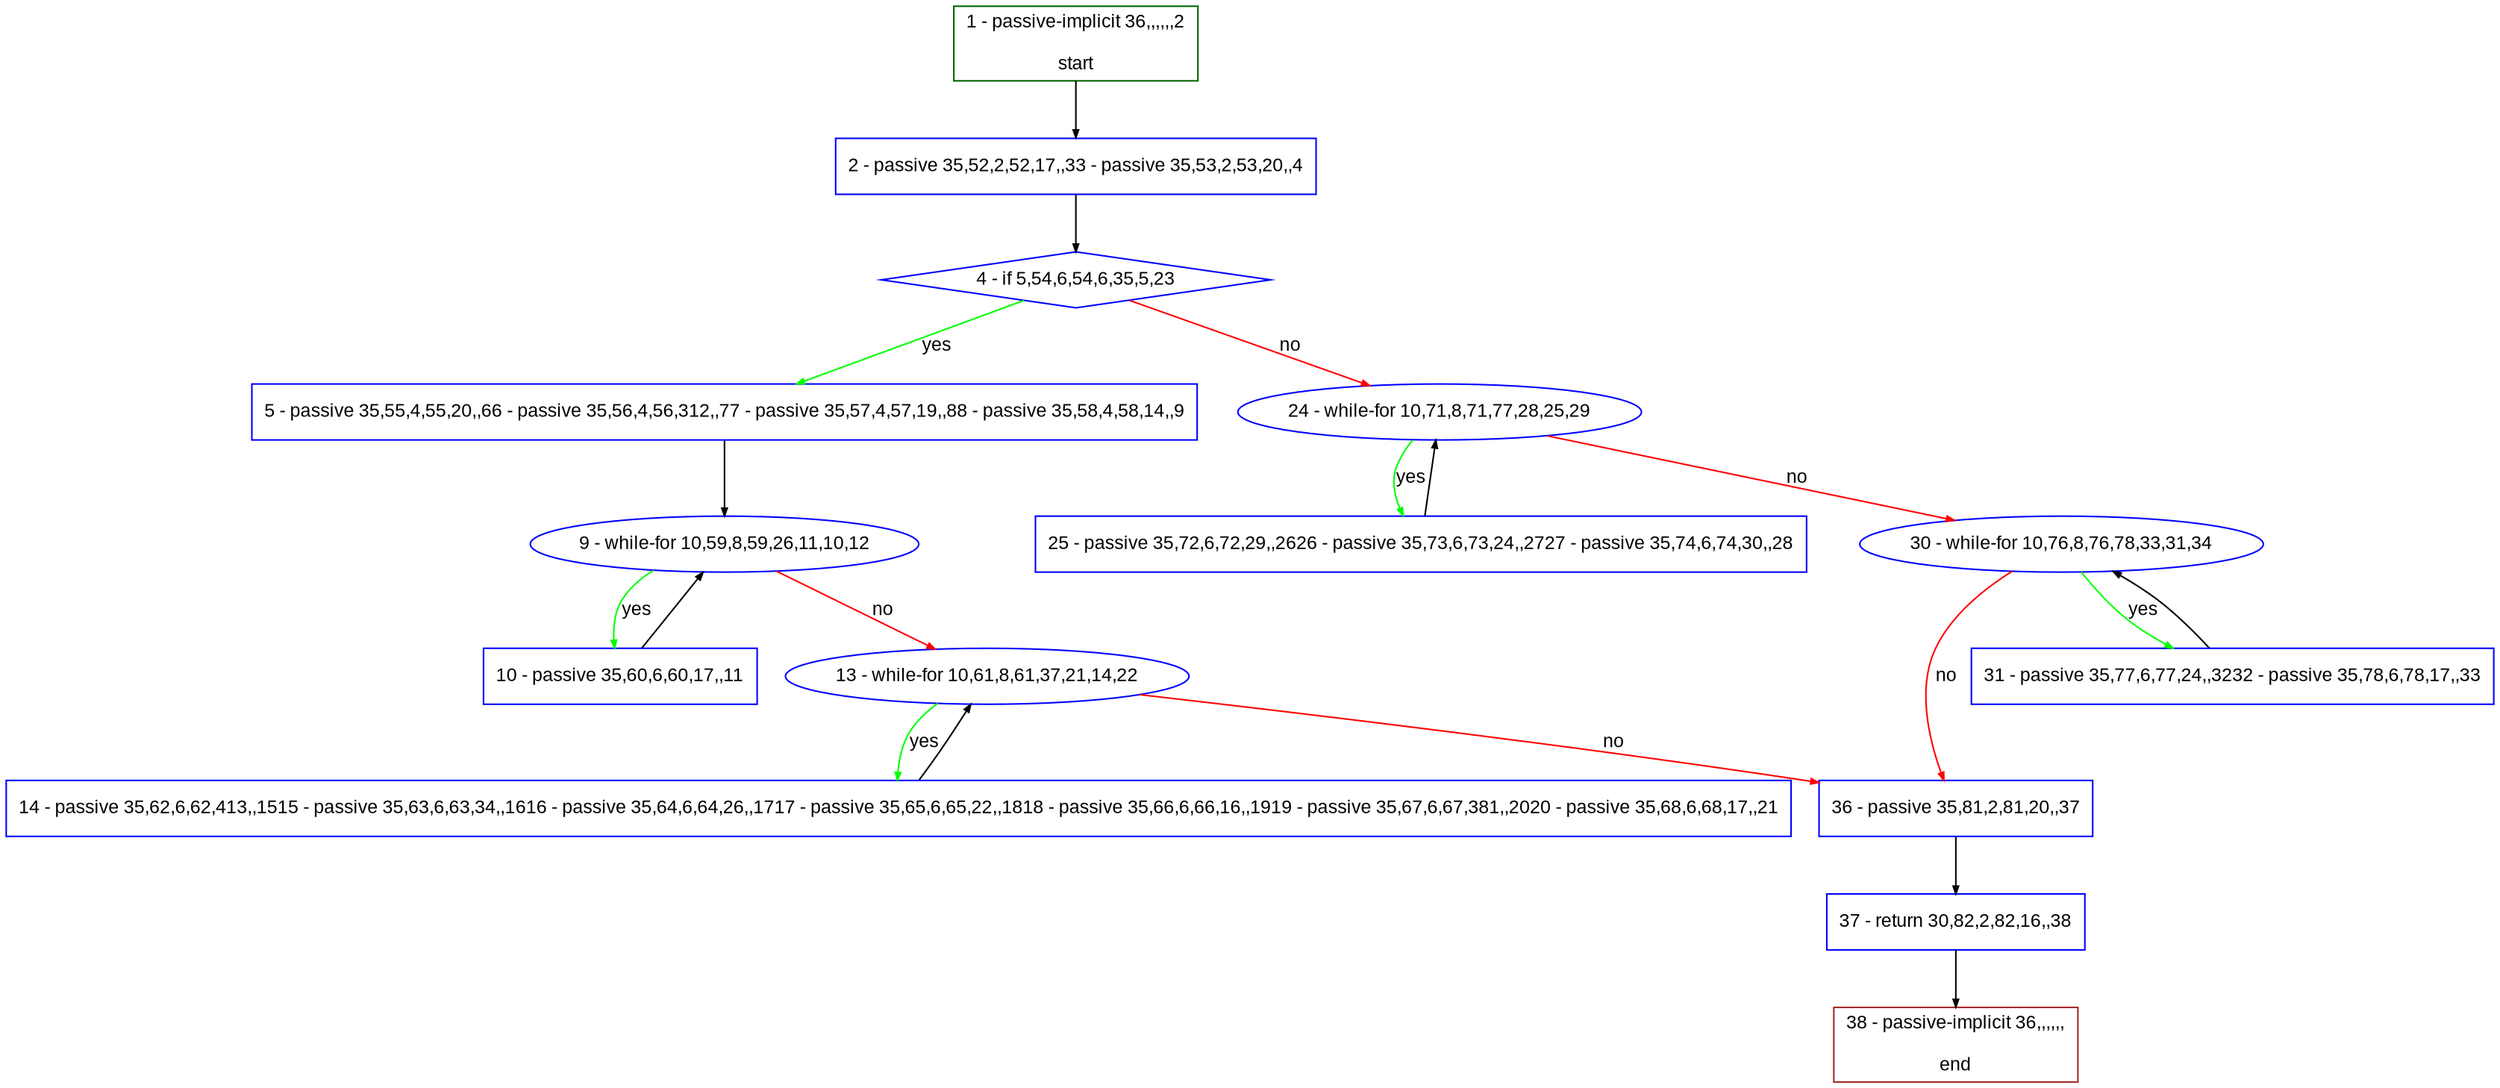 digraph "" {
  graph [pack="true", label="", fontsize="12", packmode="clust", fontname="Arial", fillcolor="#FFFFCC", bgcolor="white", style="rounded,filled", compound="true"];
  node [node_initialized="no", label="", color="grey", fontsize="12", fillcolor="white", fontname="Arial", style="filled", shape="rectangle", compound="true", fixedsize="false"];
  edge [fontcolor="black", arrowhead="normal", arrowtail="none", arrowsize="0.5", ltail="", label="", color="black", fontsize="12", lhead="", fontname="Arial", dir="forward", compound="true"];
  __N1 [label="2 - passive 35,52,2,52,17,,33 - passive 35,53,2,53,20,,4", color="#0000ff", fillcolor="#ffffff", style="filled", shape="box"];
  __N2 [label="1 - passive-implicit 36,,,,,,2\n\nstart", color="#006400", fillcolor="#ffffff", style="filled", shape="box"];
  __N3 [label="4 - if 5,54,6,54,6,35,5,23", color="#0000ff", fillcolor="#ffffff", style="filled", shape="diamond"];
  __N4 [label="5 - passive 35,55,4,55,20,,66 - passive 35,56,4,56,312,,77 - passive 35,57,4,57,19,,88 - passive 35,58,4,58,14,,9", color="#0000ff", fillcolor="#ffffff", style="filled", shape="box"];
  __N5 [label="24 - while-for 10,71,8,71,77,28,25,29", color="#0000ff", fillcolor="#ffffff", style="filled", shape="oval"];
  __N6 [label="9 - while-for 10,59,8,59,26,11,10,12", color="#0000ff", fillcolor="#ffffff", style="filled", shape="oval"];
  __N7 [label="10 - passive 35,60,6,60,17,,11", color="#0000ff", fillcolor="#ffffff", style="filled", shape="box"];
  __N8 [label="13 - while-for 10,61,8,61,37,21,14,22", color="#0000ff", fillcolor="#ffffff", style="filled", shape="oval"];
  __N9 [label="14 - passive 35,62,6,62,413,,1515 - passive 35,63,6,63,34,,1616 - passive 35,64,6,64,26,,1717 - passive 35,65,6,65,22,,1818 - passive 35,66,6,66,16,,1919 - passive 35,67,6,67,381,,2020 - passive 35,68,6,68,17,,21", color="#0000ff", fillcolor="#ffffff", style="filled", shape="box"];
  __N10 [label="36 - passive 35,81,2,81,20,,37", color="#0000ff", fillcolor="#ffffff", style="filled", shape="box"];
  __N11 [label="25 - passive 35,72,6,72,29,,2626 - passive 35,73,6,73,24,,2727 - passive 35,74,6,74,30,,28", color="#0000ff", fillcolor="#ffffff", style="filled", shape="box"];
  __N12 [label="30 - while-for 10,76,8,76,78,33,31,34", color="#0000ff", fillcolor="#ffffff", style="filled", shape="oval"];
  __N13 [label="31 - passive 35,77,6,77,24,,3232 - passive 35,78,6,78,17,,33", color="#0000ff", fillcolor="#ffffff", style="filled", shape="box"];
  __N14 [label="37 - return 30,82,2,82,16,,38", color="#0000ff", fillcolor="#ffffff", style="filled", shape="box"];
  __N15 [label="38 - passive-implicit 36,,,,,,\n\nend", color="#a52a2a", fillcolor="#ffffff", style="filled", shape="box"];
  __N2 -> __N1 [arrowhead="normal", arrowtail="none", color="#000000", label="", dir="forward"];
  __N1 -> __N3 [arrowhead="normal", arrowtail="none", color="#000000", label="", dir="forward"];
  __N3 -> __N4 [arrowhead="normal", arrowtail="none", color="#00ff00", label="yes", dir="forward"];
  __N3 -> __N5 [arrowhead="normal", arrowtail="none", color="#ff0000", label="no", dir="forward"];
  __N4 -> __N6 [arrowhead="normal", arrowtail="none", color="#000000", label="", dir="forward"];
  __N6 -> __N7 [arrowhead="normal", arrowtail="none", color="#00ff00", label="yes", dir="forward"];
  __N7 -> __N6 [arrowhead="normal", arrowtail="none", color="#000000", label="", dir="forward"];
  __N6 -> __N8 [arrowhead="normal", arrowtail="none", color="#ff0000", label="no", dir="forward"];
  __N8 -> __N9 [arrowhead="normal", arrowtail="none", color="#00ff00", label="yes", dir="forward"];
  __N9 -> __N8 [arrowhead="normal", arrowtail="none", color="#000000", label="", dir="forward"];
  __N8 -> __N10 [arrowhead="normal", arrowtail="none", color="#ff0000", label="no", dir="forward"];
  __N5 -> __N11 [arrowhead="normal", arrowtail="none", color="#00ff00", label="yes", dir="forward"];
  __N11 -> __N5 [arrowhead="normal", arrowtail="none", color="#000000", label="", dir="forward"];
  __N5 -> __N12 [arrowhead="normal", arrowtail="none", color="#ff0000", label="no", dir="forward"];
  __N12 -> __N13 [arrowhead="normal", arrowtail="none", color="#00ff00", label="yes", dir="forward"];
  __N13 -> __N12 [arrowhead="normal", arrowtail="none", color="#000000", label="", dir="forward"];
  __N12 -> __N10 [arrowhead="normal", arrowtail="none", color="#ff0000", label="no", dir="forward"];
  __N10 -> __N14 [arrowhead="normal", arrowtail="none", color="#000000", label="", dir="forward"];
  __N14 -> __N15 [arrowhead="normal", arrowtail="none", color="#000000", label="", dir="forward"];
}
